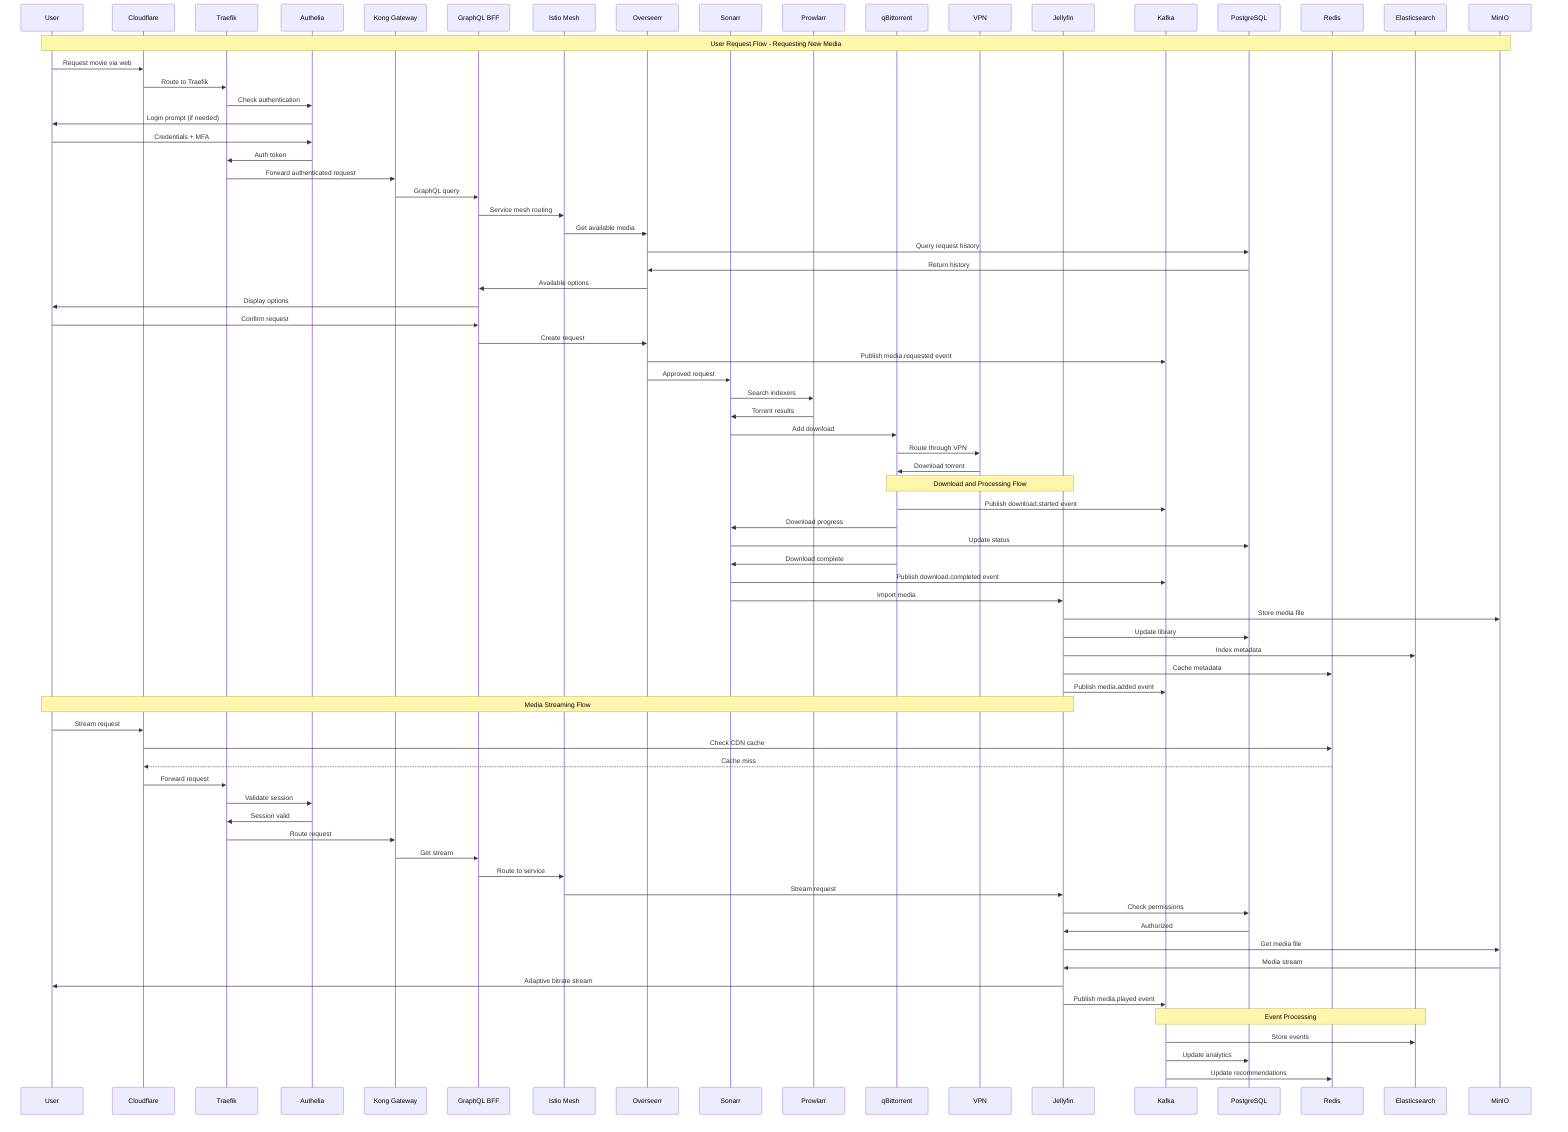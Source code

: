 sequenceDiagram
    participant U as User
    participant CF as Cloudflare
    participant T as Traefik
    participant A as Authelia
    participant K as Kong Gateway
    participant BFF as GraphQL BFF
    participant I as Istio Mesh
    participant O as Overseerr
    participant S as Sonarr
    participant P as Prowlarr
    participant Q as qBittorrent
    participant V as VPN
    participant J as Jellyfin
    participant Kf as Kafka
    participant DB as PostgreSQL
    participant R as Redis
    participant E as Elasticsearch
    participant M as MinIO

    Note over U,M: User Request Flow - Requesting New Media

    U->>CF: Request movie via web
    CF->>T: Route to Traefik
    T->>A: Check authentication
    A->>U: Login prompt (if needed)
    U->>A: Credentials + MFA
    A->>T: Auth token
    T->>K: Forward authenticated request
    K->>BFF: GraphQL query
    BFF->>I: Service mesh routing
    I->>O: Get available media
    O->>DB: Query request history
    DB->>O: Return history
    O->>BFF: Available options
    BFF->>U: Display options

    U->>BFF: Confirm request
    BFF->>O: Create request
    O->>Kf: Publish media.requested event
    O->>S: Approved request
    S->>P: Search indexers
    P->>S: Torrent results
    S->>Q: Add download
    Q->>V: Route through VPN
    V->>Q: Download torrent

    Note over Q,J: Download and Processing Flow

    Q->>Kf: Publish download.started event
    Q->>S: Download progress
    S->>DB: Update status
    Q->>S: Download complete
    S->>Kf: Publish download.completed event
    S->>J: Import media
    J->>M: Store media file
    J->>DB: Update library
    J->>E: Index metadata
    J->>R: Cache metadata
    J->>Kf: Publish media.added event

    Note over J,U: Media Streaming Flow

    U->>CF: Stream request
    CF->>R: Check CDN cache
    R-->>CF: Cache miss
    CF->>T: Forward request
    T->>A: Validate session
    A->>T: Session valid
    T->>K: Route request
    K->>BFF: Get stream
    BFF->>I: Route to service
    I->>J: Stream request
    J->>DB: Check permissions
    DB->>J: Authorized
    J->>M: Get media file
    M->>J: Media stream
    J->>U: Adaptive bitrate stream
    J->>Kf: Publish media.played event

    Note over Kf,E: Event Processing

    Kf->>E: Store events
    Kf->>DB: Update analytics
    Kf->>R: Update recommendations